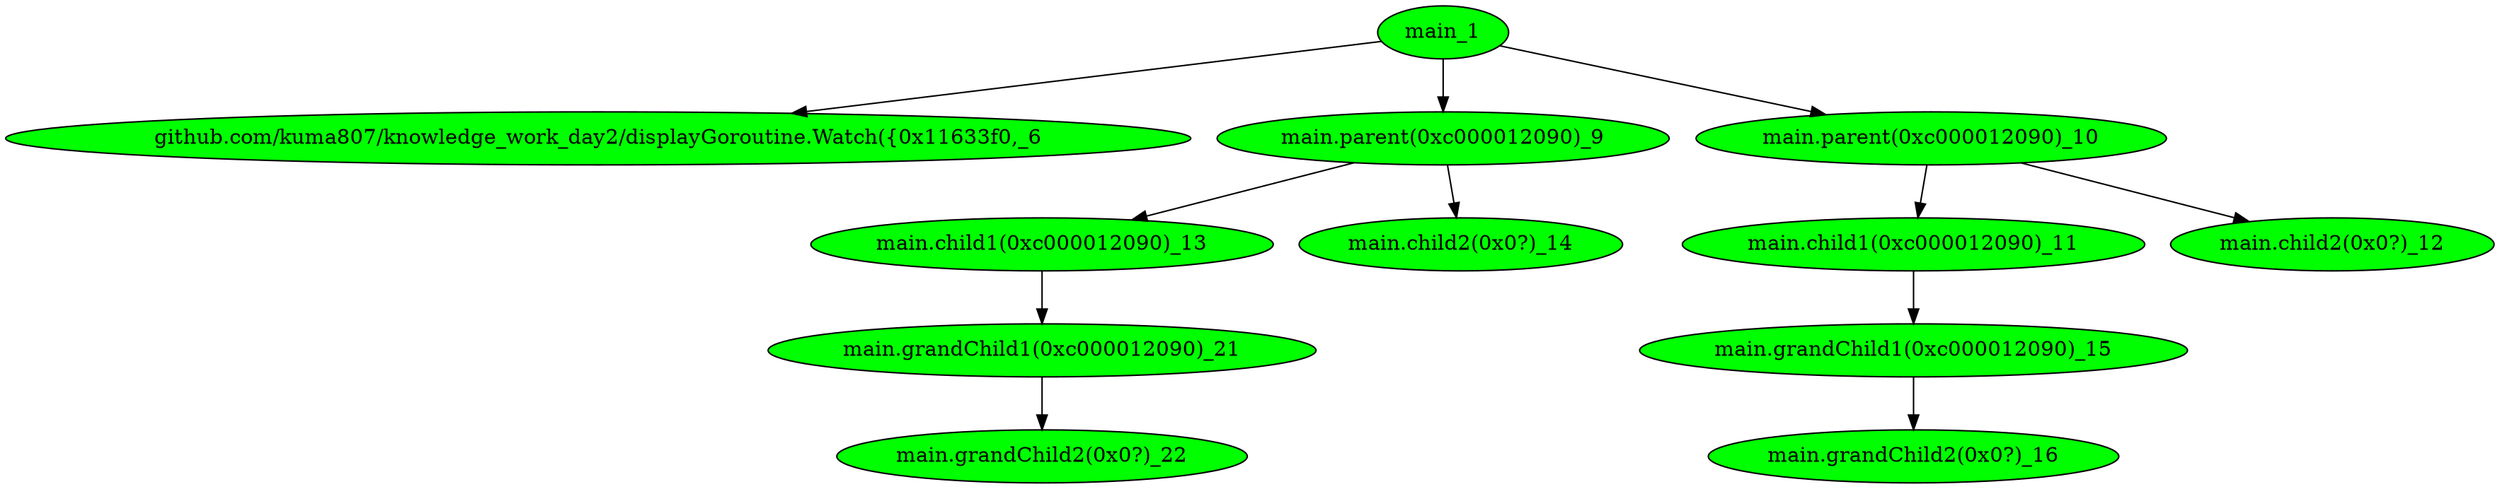 digraph G {
	"main_1"->"github.com/kuma807/knowledge_work_day2/displayGoroutine.Watch({0x11633f0,_6";
	"main_1"->"main.parent(0xc000012090)_9";
	"main_1"->"main.parent(0xc000012090)_10";
	"main.parent(0xc000012090)_10"->"main.child1(0xc000012090)_11";
	"main.parent(0xc000012090)_10"->"main.child2(0x0?)_12";
	"main.parent(0xc000012090)_9"->"main.child1(0xc000012090)_13";
	"main.parent(0xc000012090)_9"->"main.child2(0x0?)_14";
	"main.child1(0xc000012090)_11"->"main.grandChild1(0xc000012090)_15";
	"main.grandChild1(0xc000012090)_15"->"main.grandChild2(0x0?)_16";
	"main.child1(0xc000012090)_13"->"main.grandChild1(0xc000012090)_21";
	"main.grandChild1(0xc000012090)_21"->"main.grandChild2(0x0?)_22";
	"github.com/kuma807/knowledge_work_day2/displayGoroutine.Watch({0x11633f0,_6" [ fillcolor="#00FF00", style="solid,filled" ];
	"main.child1(0xc000012090)_11" [ fillcolor="#00FF00", style="solid,filled" ];
	"main.child1(0xc000012090)_13" [ fillcolor="#00FF00", style="solid,filled" ];
	"main.child2(0x0?)_12" [ fillcolor="#00FF00", style="solid,filled" ];
	"main.child2(0x0?)_14" [ fillcolor="#00FF00", style="solid,filled" ];
	"main.grandChild1(0xc000012090)_15" [ fillcolor="#00FF00", style="solid,filled" ];
	"main.grandChild1(0xc000012090)_21" [ fillcolor="#00FF00", style="solid,filled" ];
	"main.grandChild2(0x0?)_16" [ fillcolor="#00FF00", style="solid,filled" ];
	"main.grandChild2(0x0?)_22" [ fillcolor="#00FF00", style="solid,filled" ];
	"main.parent(0xc000012090)_10" [ fillcolor="#00FF00", style="solid,filled" ];
	"main.parent(0xc000012090)_9" [ fillcolor="#00FF00", style="solid,filled" ];
	"main_1" [ fillcolor="#00FF00", style="solid,filled" ];

}
